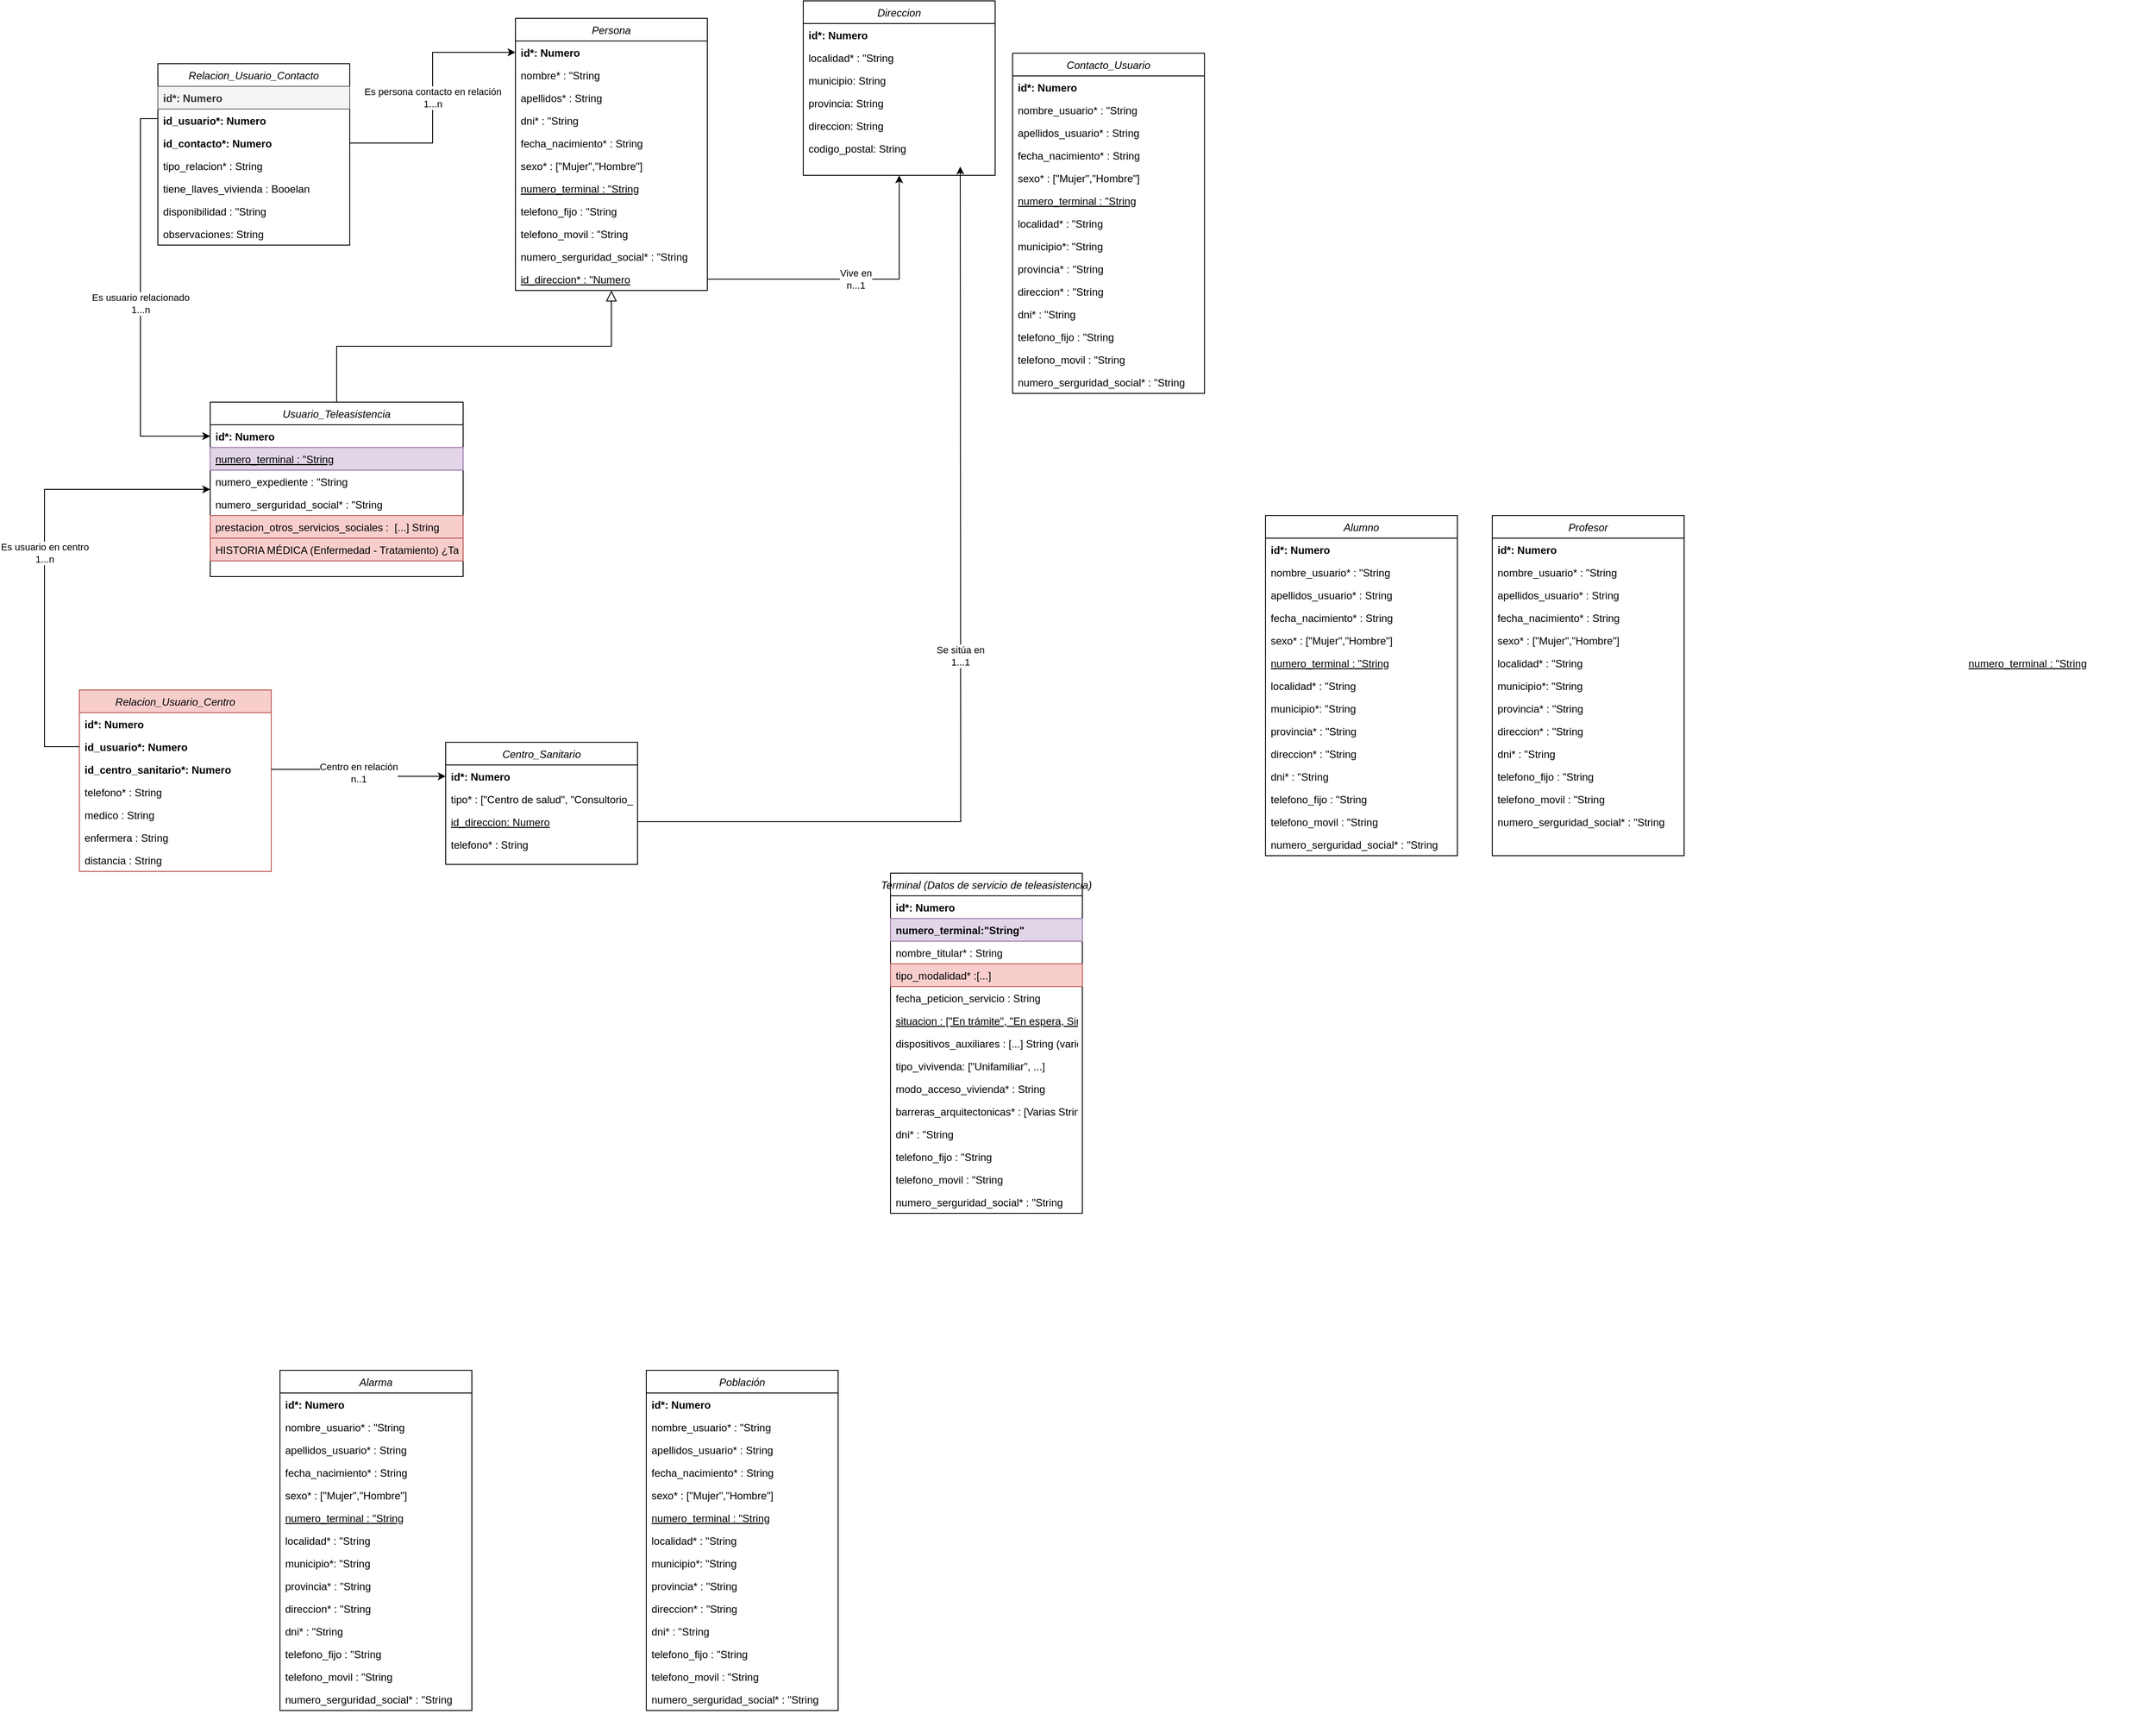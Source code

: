 <mxfile version="14.6.3" type="device"><diagram id="C5RBs43oDa-KdzZeNtuy" name="Page-1"><mxGraphModel dx="1732" dy="1697" grid="1" gridSize="10" guides="1" tooltips="1" connect="1" arrows="1" fold="1" page="1" pageScale="1" pageWidth="827" pageHeight="1169" math="0" shadow="0"><root><mxCell id="WIyWlLk6GJQsqaUBKTNV-0"/><mxCell id="WIyWlLk6GJQsqaUBKTNV-1" parent="WIyWlLk6GJQsqaUBKTNV-0"/><mxCell id="zkfFHV4jXpPFQw0GAbJ--0" value="Usuario_Teleasistencia" style="swimlane;fontStyle=2;align=center;verticalAlign=top;childLayout=stackLayout;horizontal=1;startSize=26;horizontalStack=0;resizeParent=1;resizeLast=0;collapsible=1;marginBottom=0;rounded=0;shadow=0;strokeWidth=1;" parent="WIyWlLk6GJQsqaUBKTNV-1" vertex="1"><mxGeometry x="-230" y="-30" width="290" height="200" as="geometry"><mxRectangle x="230" y="140" width="160" height="26" as="alternateBounds"/></mxGeometry></mxCell><mxCell id="zkfFHV4jXpPFQw0GAbJ--1" value="id*: Numero" style="text;align=left;verticalAlign=top;spacingLeft=4;spacingRight=4;overflow=hidden;rotatable=0;points=[[0,0.5],[1,0.5]];portConstraint=eastwest;fontStyle=1" parent="zkfFHV4jXpPFQw0GAbJ--0" vertex="1"><mxGeometry y="26" width="290" height="26" as="geometry"/></mxCell><mxCell id="zkfFHV4jXpPFQw0GAbJ--2" value="numero_terminal : &quot;String" style="text;align=left;verticalAlign=top;spacingLeft=4;spacingRight=4;overflow=hidden;rotatable=0;points=[[0,0.5],[1,0.5]];portConstraint=eastwest;rounded=0;shadow=0;html=0;fontStyle=4;fillColor=#e1d5e7;strokeColor=#9673a6;" parent="zkfFHV4jXpPFQw0GAbJ--0" vertex="1"><mxGeometry y="52" width="290" height="26" as="geometry"/></mxCell><mxCell id="w9NXL_Kr5AfnPYbFfDVl-65" value="numero_expediente : &quot;String" style="text;align=left;verticalAlign=top;spacingLeft=4;spacingRight=4;overflow=hidden;rotatable=0;points=[[0,0.5],[1,0.5]];portConstraint=eastwest;rounded=0;shadow=0;html=0;fontStyle=0" vertex="1" parent="zkfFHV4jXpPFQw0GAbJ--0"><mxGeometry y="78" width="290" height="26" as="geometry"/></mxCell><mxCell id="wmbbKqerhc1qddX_fGbu-15" value="numero_serguridad_social* : &quot;String" style="text;align=left;verticalAlign=top;spacingLeft=4;spacingRight=4;overflow=hidden;rotatable=0;points=[[0,0.5],[1,0.5]];portConstraint=eastwest;" parent="zkfFHV4jXpPFQw0GAbJ--0" vertex="1"><mxGeometry y="104" width="290" height="26" as="geometry"/></mxCell><mxCell id="w9NXL_Kr5AfnPYbFfDVl-83" value="prestacion_otros_servicios_sociales :  [...] String" style="text;align=left;verticalAlign=top;spacingLeft=4;spacingRight=4;overflow=hidden;rotatable=0;points=[[0,0.5],[1,0.5]];portConstraint=eastwest;fillColor=#f8cecc;strokeColor=#b85450;" vertex="1" parent="zkfFHV4jXpPFQw0GAbJ--0"><mxGeometry y="130" width="290" height="26" as="geometry"/></mxCell><mxCell id="w9NXL_Kr5AfnPYbFfDVl-84" value="HISTORIA MÉDICA (Enfermedad - Tratamiento) ¿Tabla nueva? ¿Símplemente un campo?" style="text;align=left;verticalAlign=top;spacingLeft=4;spacingRight=4;overflow=hidden;rotatable=0;points=[[0,0.5],[1,0.5]];portConstraint=eastwest;fillColor=#f8cecc;strokeColor=#b85450;" vertex="1" parent="zkfFHV4jXpPFQw0GAbJ--0"><mxGeometry y="156" width="290" height="26" as="geometry"/></mxCell><mxCell id="w9NXL_Kr5AfnPYbFfDVl-0" value="Alumno" style="swimlane;fontStyle=2;align=center;verticalAlign=top;childLayout=stackLayout;horizontal=1;startSize=26;horizontalStack=0;resizeParent=1;resizeLast=0;collapsible=1;marginBottom=0;rounded=0;shadow=0;strokeWidth=1;" vertex="1" parent="WIyWlLk6GJQsqaUBKTNV-1"><mxGeometry x="980" y="100" width="220" height="390" as="geometry"><mxRectangle x="230" y="140" width="160" height="26" as="alternateBounds"/></mxGeometry></mxCell><mxCell id="w9NXL_Kr5AfnPYbFfDVl-1" value="id*: Numero" style="text;align=left;verticalAlign=top;spacingLeft=4;spacingRight=4;overflow=hidden;rotatable=0;points=[[0,0.5],[1,0.5]];portConstraint=eastwest;fontStyle=1" vertex="1" parent="w9NXL_Kr5AfnPYbFfDVl-0"><mxGeometry y="26" width="220" height="26" as="geometry"/></mxCell><mxCell id="w9NXL_Kr5AfnPYbFfDVl-2" value="nombre_usuario* : &quot;String" style="text;align=left;verticalAlign=top;spacingLeft=4;spacingRight=4;overflow=hidden;rotatable=0;points=[[0,0.5],[1,0.5]];portConstraint=eastwest;" vertex="1" parent="w9NXL_Kr5AfnPYbFfDVl-0"><mxGeometry y="52" width="220" height="26" as="geometry"/></mxCell><mxCell id="w9NXL_Kr5AfnPYbFfDVl-3" value="apellidos_usuario* : String" style="text;align=left;verticalAlign=top;spacingLeft=4;spacingRight=4;overflow=hidden;rotatable=0;points=[[0,0.5],[1,0.5]];portConstraint=eastwest;" vertex="1" parent="w9NXL_Kr5AfnPYbFfDVl-0"><mxGeometry y="78" width="220" height="26" as="geometry"/></mxCell><mxCell id="w9NXL_Kr5AfnPYbFfDVl-4" value="fecha_nacimiento* : String" style="text;align=left;verticalAlign=top;spacingLeft=4;spacingRight=4;overflow=hidden;rotatable=0;points=[[0,0.5],[1,0.5]];portConstraint=eastwest;" vertex="1" parent="w9NXL_Kr5AfnPYbFfDVl-0"><mxGeometry y="104" width="220" height="26" as="geometry"/></mxCell><mxCell id="w9NXL_Kr5AfnPYbFfDVl-5" value="sexo* : [&quot;Mujer&quot;,&quot;Hombre&quot;]" style="text;align=left;verticalAlign=top;spacingLeft=4;spacingRight=4;overflow=hidden;rotatable=0;points=[[0,0.5],[1,0.5]];portConstraint=eastwest;" vertex="1" parent="w9NXL_Kr5AfnPYbFfDVl-0"><mxGeometry y="130" width="220" height="26" as="geometry"/></mxCell><mxCell id="w9NXL_Kr5AfnPYbFfDVl-6" value="numero_terminal : &quot;String" style="text;align=left;verticalAlign=top;spacingLeft=4;spacingRight=4;overflow=hidden;rotatable=0;points=[[0,0.5],[1,0.5]];portConstraint=eastwest;rounded=0;shadow=0;html=0;fontStyle=4" vertex="1" parent="w9NXL_Kr5AfnPYbFfDVl-0"><mxGeometry y="156" width="220" height="26" as="geometry"/></mxCell><mxCell id="w9NXL_Kr5AfnPYbFfDVl-7" value="localidad* : &quot;String" style="text;align=left;verticalAlign=top;spacingLeft=4;spacingRight=4;overflow=hidden;rotatable=0;points=[[0,0.5],[1,0.5]];portConstraint=eastwest;rounded=0;shadow=0;html=0;" vertex="1" parent="w9NXL_Kr5AfnPYbFfDVl-0"><mxGeometry y="182" width="220" height="26" as="geometry"/></mxCell><mxCell id="w9NXL_Kr5AfnPYbFfDVl-8" value="municipio*: &quot;String" style="text;align=left;verticalAlign=top;spacingLeft=4;spacingRight=4;overflow=hidden;rotatable=0;points=[[0,0.5],[1,0.5]];portConstraint=eastwest;" vertex="1" parent="w9NXL_Kr5AfnPYbFfDVl-0"><mxGeometry y="208" width="220" height="26" as="geometry"/></mxCell><mxCell id="w9NXL_Kr5AfnPYbFfDVl-9" value="provincia* : &quot;String" style="text;align=left;verticalAlign=top;spacingLeft=4;spacingRight=4;overflow=hidden;rotatable=0;points=[[0,0.5],[1,0.5]];portConstraint=eastwest;rounded=0;shadow=0;html=0;" vertex="1" parent="w9NXL_Kr5AfnPYbFfDVl-0"><mxGeometry y="234" width="220" height="26" as="geometry"/></mxCell><mxCell id="w9NXL_Kr5AfnPYbFfDVl-10" value="direccion* : &quot;String" style="text;align=left;verticalAlign=top;spacingLeft=4;spacingRight=4;overflow=hidden;rotatable=0;points=[[0,0.5],[1,0.5]];portConstraint=eastwest;" vertex="1" parent="w9NXL_Kr5AfnPYbFfDVl-0"><mxGeometry y="260" width="220" height="26" as="geometry"/></mxCell><mxCell id="w9NXL_Kr5AfnPYbFfDVl-11" value="dni* : &quot;String" style="text;align=left;verticalAlign=top;spacingLeft=4;spacingRight=4;overflow=hidden;rotatable=0;points=[[0,0.5],[1,0.5]];portConstraint=eastwest;" vertex="1" parent="w9NXL_Kr5AfnPYbFfDVl-0"><mxGeometry y="286" width="220" height="26" as="geometry"/></mxCell><mxCell id="w9NXL_Kr5AfnPYbFfDVl-12" value="telefono_fijo : &quot;String" style="text;align=left;verticalAlign=top;spacingLeft=4;spacingRight=4;overflow=hidden;rotatable=0;points=[[0,0.5],[1,0.5]];portConstraint=eastwest;rounded=0;shadow=0;html=0;" vertex="1" parent="w9NXL_Kr5AfnPYbFfDVl-0"><mxGeometry y="312" width="220" height="26" as="geometry"/></mxCell><mxCell id="w9NXL_Kr5AfnPYbFfDVl-13" value="telefono_movil : &quot;String" style="text;align=left;verticalAlign=top;spacingLeft=4;spacingRight=4;overflow=hidden;rotatable=0;points=[[0,0.5],[1,0.5]];portConstraint=eastwest;" vertex="1" parent="w9NXL_Kr5AfnPYbFfDVl-0"><mxGeometry y="338" width="220" height="26" as="geometry"/></mxCell><mxCell id="w9NXL_Kr5AfnPYbFfDVl-14" value="numero_serguridad_social* : &quot;String" style="text;align=left;verticalAlign=top;spacingLeft=4;spacingRight=4;overflow=hidden;rotatable=0;points=[[0,0.5],[1,0.5]];portConstraint=eastwest;" vertex="1" parent="w9NXL_Kr5AfnPYbFfDVl-0"><mxGeometry y="364" width="220" height="26" as="geometry"/></mxCell><mxCell id="w9NXL_Kr5AfnPYbFfDVl-19" value="Profesor" style="swimlane;fontStyle=2;align=center;verticalAlign=top;childLayout=stackLayout;horizontal=1;startSize=26;horizontalStack=0;resizeParent=1;resizeLast=0;collapsible=1;marginBottom=0;rounded=0;shadow=0;strokeWidth=1;" vertex="1" parent="WIyWlLk6GJQsqaUBKTNV-1"><mxGeometry x="1240" y="100" width="220" height="390" as="geometry"><mxRectangle x="230" y="140" width="160" height="26" as="alternateBounds"/></mxGeometry></mxCell><mxCell id="w9NXL_Kr5AfnPYbFfDVl-20" value="id*: Numero" style="text;align=left;verticalAlign=top;spacingLeft=4;spacingRight=4;overflow=hidden;rotatable=0;points=[[0,0.5],[1,0.5]];portConstraint=eastwest;fontStyle=1" vertex="1" parent="w9NXL_Kr5AfnPYbFfDVl-19"><mxGeometry y="26" width="220" height="26" as="geometry"/></mxCell><mxCell id="w9NXL_Kr5AfnPYbFfDVl-21" value="nombre_usuario* : &quot;String" style="text;align=left;verticalAlign=top;spacingLeft=4;spacingRight=4;overflow=hidden;rotatable=0;points=[[0,0.5],[1,0.5]];portConstraint=eastwest;" vertex="1" parent="w9NXL_Kr5AfnPYbFfDVl-19"><mxGeometry y="52" width="220" height="26" as="geometry"/></mxCell><mxCell id="w9NXL_Kr5AfnPYbFfDVl-22" value="apellidos_usuario* : String" style="text;align=left;verticalAlign=top;spacingLeft=4;spacingRight=4;overflow=hidden;rotatable=0;points=[[0,0.5],[1,0.5]];portConstraint=eastwest;" vertex="1" parent="w9NXL_Kr5AfnPYbFfDVl-19"><mxGeometry y="78" width="220" height="26" as="geometry"/></mxCell><mxCell id="w9NXL_Kr5AfnPYbFfDVl-23" value="fecha_nacimiento* : String" style="text;align=left;verticalAlign=top;spacingLeft=4;spacingRight=4;overflow=hidden;rotatable=0;points=[[0,0.5],[1,0.5]];portConstraint=eastwest;" vertex="1" parent="w9NXL_Kr5AfnPYbFfDVl-19"><mxGeometry y="104" width="220" height="26" as="geometry"/></mxCell><mxCell id="w9NXL_Kr5AfnPYbFfDVl-24" value="sexo* : [&quot;Mujer&quot;,&quot;Hombre&quot;]" style="text;align=left;verticalAlign=top;spacingLeft=4;spacingRight=4;overflow=hidden;rotatable=0;points=[[0,0.5],[1,0.5]];portConstraint=eastwest;" vertex="1" parent="w9NXL_Kr5AfnPYbFfDVl-19"><mxGeometry y="130" width="220" height="26" as="geometry"/></mxCell><mxCell id="w9NXL_Kr5AfnPYbFfDVl-26" value="localidad* : &quot;String" style="text;align=left;verticalAlign=top;spacingLeft=4;spacingRight=4;overflow=hidden;rotatable=0;points=[[0,0.5],[1,0.5]];portConstraint=eastwest;rounded=0;shadow=0;html=0;" vertex="1" parent="w9NXL_Kr5AfnPYbFfDVl-19"><mxGeometry y="156" width="220" height="26" as="geometry"/></mxCell><mxCell id="w9NXL_Kr5AfnPYbFfDVl-27" value="municipio*: &quot;String" style="text;align=left;verticalAlign=top;spacingLeft=4;spacingRight=4;overflow=hidden;rotatable=0;points=[[0,0.5],[1,0.5]];portConstraint=eastwest;" vertex="1" parent="w9NXL_Kr5AfnPYbFfDVl-19"><mxGeometry y="182" width="220" height="26" as="geometry"/></mxCell><mxCell id="w9NXL_Kr5AfnPYbFfDVl-28" value="provincia* : &quot;String" style="text;align=left;verticalAlign=top;spacingLeft=4;spacingRight=4;overflow=hidden;rotatable=0;points=[[0,0.5],[1,0.5]];portConstraint=eastwest;rounded=0;shadow=0;html=0;" vertex="1" parent="w9NXL_Kr5AfnPYbFfDVl-19"><mxGeometry y="208" width="220" height="26" as="geometry"/></mxCell><mxCell id="w9NXL_Kr5AfnPYbFfDVl-29" value="direccion* : &quot;String" style="text;align=left;verticalAlign=top;spacingLeft=4;spacingRight=4;overflow=hidden;rotatable=0;points=[[0,0.5],[1,0.5]];portConstraint=eastwest;" vertex="1" parent="w9NXL_Kr5AfnPYbFfDVl-19"><mxGeometry y="234" width="220" height="26" as="geometry"/></mxCell><mxCell id="w9NXL_Kr5AfnPYbFfDVl-30" value="dni* : &quot;String" style="text;align=left;verticalAlign=top;spacingLeft=4;spacingRight=4;overflow=hidden;rotatable=0;points=[[0,0.5],[1,0.5]];portConstraint=eastwest;" vertex="1" parent="w9NXL_Kr5AfnPYbFfDVl-19"><mxGeometry y="260" width="220" height="26" as="geometry"/></mxCell><mxCell id="w9NXL_Kr5AfnPYbFfDVl-31" value="telefono_fijo : &quot;String" style="text;align=left;verticalAlign=top;spacingLeft=4;spacingRight=4;overflow=hidden;rotatable=0;points=[[0,0.5],[1,0.5]];portConstraint=eastwest;rounded=0;shadow=0;html=0;" vertex="1" parent="w9NXL_Kr5AfnPYbFfDVl-19"><mxGeometry y="286" width="220" height="26" as="geometry"/></mxCell><mxCell id="w9NXL_Kr5AfnPYbFfDVl-32" value="telefono_movil : &quot;String" style="text;align=left;verticalAlign=top;spacingLeft=4;spacingRight=4;overflow=hidden;rotatable=0;points=[[0,0.5],[1,0.5]];portConstraint=eastwest;" vertex="1" parent="w9NXL_Kr5AfnPYbFfDVl-19"><mxGeometry y="312" width="220" height="26" as="geometry"/></mxCell><mxCell id="w9NXL_Kr5AfnPYbFfDVl-33" value="numero_serguridad_social* : &quot;String" style="text;align=left;verticalAlign=top;spacingLeft=4;spacingRight=4;overflow=hidden;rotatable=0;points=[[0,0.5],[1,0.5]];portConstraint=eastwest;" vertex="1" parent="w9NXL_Kr5AfnPYbFfDVl-19"><mxGeometry y="338" width="220" height="26" as="geometry"/></mxCell><mxCell id="w9NXL_Kr5AfnPYbFfDVl-34" value="Población" style="swimlane;fontStyle=2;align=center;verticalAlign=top;childLayout=stackLayout;horizontal=1;startSize=26;horizontalStack=0;resizeParent=1;resizeLast=0;collapsible=1;marginBottom=0;rounded=0;shadow=0;strokeWidth=1;" vertex="1" parent="WIyWlLk6GJQsqaUBKTNV-1"><mxGeometry x="270" y="1080" width="220" height="390" as="geometry"><mxRectangle x="230" y="140" width="160" height="26" as="alternateBounds"/></mxGeometry></mxCell><mxCell id="w9NXL_Kr5AfnPYbFfDVl-35" value="id*: Numero" style="text;align=left;verticalAlign=top;spacingLeft=4;spacingRight=4;overflow=hidden;rotatable=0;points=[[0,0.5],[1,0.5]];portConstraint=eastwest;fontStyle=1" vertex="1" parent="w9NXL_Kr5AfnPYbFfDVl-34"><mxGeometry y="26" width="220" height="26" as="geometry"/></mxCell><mxCell id="w9NXL_Kr5AfnPYbFfDVl-36" value="nombre_usuario* : &quot;String" style="text;align=left;verticalAlign=top;spacingLeft=4;spacingRight=4;overflow=hidden;rotatable=0;points=[[0,0.5],[1,0.5]];portConstraint=eastwest;" vertex="1" parent="w9NXL_Kr5AfnPYbFfDVl-34"><mxGeometry y="52" width="220" height="26" as="geometry"/></mxCell><mxCell id="w9NXL_Kr5AfnPYbFfDVl-37" value="apellidos_usuario* : String" style="text;align=left;verticalAlign=top;spacingLeft=4;spacingRight=4;overflow=hidden;rotatable=0;points=[[0,0.5],[1,0.5]];portConstraint=eastwest;" vertex="1" parent="w9NXL_Kr5AfnPYbFfDVl-34"><mxGeometry y="78" width="220" height="26" as="geometry"/></mxCell><mxCell id="w9NXL_Kr5AfnPYbFfDVl-38" value="fecha_nacimiento* : String" style="text;align=left;verticalAlign=top;spacingLeft=4;spacingRight=4;overflow=hidden;rotatable=0;points=[[0,0.5],[1,0.5]];portConstraint=eastwest;" vertex="1" parent="w9NXL_Kr5AfnPYbFfDVl-34"><mxGeometry y="104" width="220" height="26" as="geometry"/></mxCell><mxCell id="w9NXL_Kr5AfnPYbFfDVl-39" value="sexo* : [&quot;Mujer&quot;,&quot;Hombre&quot;]" style="text;align=left;verticalAlign=top;spacingLeft=4;spacingRight=4;overflow=hidden;rotatable=0;points=[[0,0.5],[1,0.5]];portConstraint=eastwest;" vertex="1" parent="w9NXL_Kr5AfnPYbFfDVl-34"><mxGeometry y="130" width="220" height="26" as="geometry"/></mxCell><mxCell id="w9NXL_Kr5AfnPYbFfDVl-40" value="numero_terminal : &quot;String" style="text;align=left;verticalAlign=top;spacingLeft=4;spacingRight=4;overflow=hidden;rotatable=0;points=[[0,0.5],[1,0.5]];portConstraint=eastwest;rounded=0;shadow=0;html=0;fontStyle=4" vertex="1" parent="w9NXL_Kr5AfnPYbFfDVl-34"><mxGeometry y="156" width="220" height="26" as="geometry"/></mxCell><mxCell id="w9NXL_Kr5AfnPYbFfDVl-41" value="localidad* : &quot;String" style="text;align=left;verticalAlign=top;spacingLeft=4;spacingRight=4;overflow=hidden;rotatable=0;points=[[0,0.5],[1,0.5]];portConstraint=eastwest;rounded=0;shadow=0;html=0;" vertex="1" parent="w9NXL_Kr5AfnPYbFfDVl-34"><mxGeometry y="182" width="220" height="26" as="geometry"/></mxCell><mxCell id="w9NXL_Kr5AfnPYbFfDVl-42" value="municipio*: &quot;String" style="text;align=left;verticalAlign=top;spacingLeft=4;spacingRight=4;overflow=hidden;rotatable=0;points=[[0,0.5],[1,0.5]];portConstraint=eastwest;" vertex="1" parent="w9NXL_Kr5AfnPYbFfDVl-34"><mxGeometry y="208" width="220" height="26" as="geometry"/></mxCell><mxCell id="w9NXL_Kr5AfnPYbFfDVl-43" value="provincia* : &quot;String" style="text;align=left;verticalAlign=top;spacingLeft=4;spacingRight=4;overflow=hidden;rotatable=0;points=[[0,0.5],[1,0.5]];portConstraint=eastwest;rounded=0;shadow=0;html=0;" vertex="1" parent="w9NXL_Kr5AfnPYbFfDVl-34"><mxGeometry y="234" width="220" height="26" as="geometry"/></mxCell><mxCell id="w9NXL_Kr5AfnPYbFfDVl-44" value="direccion* : &quot;String" style="text;align=left;verticalAlign=top;spacingLeft=4;spacingRight=4;overflow=hidden;rotatable=0;points=[[0,0.5],[1,0.5]];portConstraint=eastwest;" vertex="1" parent="w9NXL_Kr5AfnPYbFfDVl-34"><mxGeometry y="260" width="220" height="26" as="geometry"/></mxCell><mxCell id="w9NXL_Kr5AfnPYbFfDVl-45" value="dni* : &quot;String" style="text;align=left;verticalAlign=top;spacingLeft=4;spacingRight=4;overflow=hidden;rotatable=0;points=[[0,0.5],[1,0.5]];portConstraint=eastwest;" vertex="1" parent="w9NXL_Kr5AfnPYbFfDVl-34"><mxGeometry y="286" width="220" height="26" as="geometry"/></mxCell><mxCell id="w9NXL_Kr5AfnPYbFfDVl-46" value="telefono_fijo : &quot;String" style="text;align=left;verticalAlign=top;spacingLeft=4;spacingRight=4;overflow=hidden;rotatable=0;points=[[0,0.5],[1,0.5]];portConstraint=eastwest;rounded=0;shadow=0;html=0;" vertex="1" parent="w9NXL_Kr5AfnPYbFfDVl-34"><mxGeometry y="312" width="220" height="26" as="geometry"/></mxCell><mxCell id="w9NXL_Kr5AfnPYbFfDVl-47" value="telefono_movil : &quot;String" style="text;align=left;verticalAlign=top;spacingLeft=4;spacingRight=4;overflow=hidden;rotatable=0;points=[[0,0.5],[1,0.5]];portConstraint=eastwest;" vertex="1" parent="w9NXL_Kr5AfnPYbFfDVl-34"><mxGeometry y="338" width="220" height="26" as="geometry"/></mxCell><mxCell id="w9NXL_Kr5AfnPYbFfDVl-48" value="numero_serguridad_social* : &quot;String" style="text;align=left;verticalAlign=top;spacingLeft=4;spacingRight=4;overflow=hidden;rotatable=0;points=[[0,0.5],[1,0.5]];portConstraint=eastwest;" vertex="1" parent="w9NXL_Kr5AfnPYbFfDVl-34"><mxGeometry y="364" width="220" height="26" as="geometry"/></mxCell><mxCell id="w9NXL_Kr5AfnPYbFfDVl-49" value="Alarma" style="swimlane;fontStyle=2;align=center;verticalAlign=top;childLayout=stackLayout;horizontal=1;startSize=26;horizontalStack=0;resizeParent=1;resizeLast=0;collapsible=1;marginBottom=0;rounded=0;shadow=0;strokeWidth=1;" vertex="1" parent="WIyWlLk6GJQsqaUBKTNV-1"><mxGeometry x="-150" y="1080" width="220" height="390" as="geometry"><mxRectangle x="230" y="140" width="160" height="26" as="alternateBounds"/></mxGeometry></mxCell><mxCell id="w9NXL_Kr5AfnPYbFfDVl-50" value="id*: Numero" style="text;align=left;verticalAlign=top;spacingLeft=4;spacingRight=4;overflow=hidden;rotatable=0;points=[[0,0.5],[1,0.5]];portConstraint=eastwest;fontStyle=1" vertex="1" parent="w9NXL_Kr5AfnPYbFfDVl-49"><mxGeometry y="26" width="220" height="26" as="geometry"/></mxCell><mxCell id="w9NXL_Kr5AfnPYbFfDVl-51" value="nombre_usuario* : &quot;String" style="text;align=left;verticalAlign=top;spacingLeft=4;spacingRight=4;overflow=hidden;rotatable=0;points=[[0,0.5],[1,0.5]];portConstraint=eastwest;" vertex="1" parent="w9NXL_Kr5AfnPYbFfDVl-49"><mxGeometry y="52" width="220" height="26" as="geometry"/></mxCell><mxCell id="w9NXL_Kr5AfnPYbFfDVl-52" value="apellidos_usuario* : String" style="text;align=left;verticalAlign=top;spacingLeft=4;spacingRight=4;overflow=hidden;rotatable=0;points=[[0,0.5],[1,0.5]];portConstraint=eastwest;" vertex="1" parent="w9NXL_Kr5AfnPYbFfDVl-49"><mxGeometry y="78" width="220" height="26" as="geometry"/></mxCell><mxCell id="w9NXL_Kr5AfnPYbFfDVl-53" value="fecha_nacimiento* : String" style="text;align=left;verticalAlign=top;spacingLeft=4;spacingRight=4;overflow=hidden;rotatable=0;points=[[0,0.5],[1,0.5]];portConstraint=eastwest;" vertex="1" parent="w9NXL_Kr5AfnPYbFfDVl-49"><mxGeometry y="104" width="220" height="26" as="geometry"/></mxCell><mxCell id="w9NXL_Kr5AfnPYbFfDVl-54" value="sexo* : [&quot;Mujer&quot;,&quot;Hombre&quot;]" style="text;align=left;verticalAlign=top;spacingLeft=4;spacingRight=4;overflow=hidden;rotatable=0;points=[[0,0.5],[1,0.5]];portConstraint=eastwest;" vertex="1" parent="w9NXL_Kr5AfnPYbFfDVl-49"><mxGeometry y="130" width="220" height="26" as="geometry"/></mxCell><mxCell id="w9NXL_Kr5AfnPYbFfDVl-55" value="numero_terminal : &quot;String" style="text;align=left;verticalAlign=top;spacingLeft=4;spacingRight=4;overflow=hidden;rotatable=0;points=[[0,0.5],[1,0.5]];portConstraint=eastwest;rounded=0;shadow=0;html=0;fontStyle=4" vertex="1" parent="w9NXL_Kr5AfnPYbFfDVl-49"><mxGeometry y="156" width="220" height="26" as="geometry"/></mxCell><mxCell id="w9NXL_Kr5AfnPYbFfDVl-56" value="localidad* : &quot;String" style="text;align=left;verticalAlign=top;spacingLeft=4;spacingRight=4;overflow=hidden;rotatable=0;points=[[0,0.5],[1,0.5]];portConstraint=eastwest;rounded=0;shadow=0;html=0;" vertex="1" parent="w9NXL_Kr5AfnPYbFfDVl-49"><mxGeometry y="182" width="220" height="26" as="geometry"/></mxCell><mxCell id="w9NXL_Kr5AfnPYbFfDVl-57" value="municipio*: &quot;String" style="text;align=left;verticalAlign=top;spacingLeft=4;spacingRight=4;overflow=hidden;rotatable=0;points=[[0,0.5],[1,0.5]];portConstraint=eastwest;" vertex="1" parent="w9NXL_Kr5AfnPYbFfDVl-49"><mxGeometry y="208" width="220" height="26" as="geometry"/></mxCell><mxCell id="w9NXL_Kr5AfnPYbFfDVl-58" value="provincia* : &quot;String" style="text;align=left;verticalAlign=top;spacingLeft=4;spacingRight=4;overflow=hidden;rotatable=0;points=[[0,0.5],[1,0.5]];portConstraint=eastwest;rounded=0;shadow=0;html=0;" vertex="1" parent="w9NXL_Kr5AfnPYbFfDVl-49"><mxGeometry y="234" width="220" height="26" as="geometry"/></mxCell><mxCell id="w9NXL_Kr5AfnPYbFfDVl-59" value="direccion* : &quot;String" style="text;align=left;verticalAlign=top;spacingLeft=4;spacingRight=4;overflow=hidden;rotatable=0;points=[[0,0.5],[1,0.5]];portConstraint=eastwest;" vertex="1" parent="w9NXL_Kr5AfnPYbFfDVl-49"><mxGeometry y="260" width="220" height="26" as="geometry"/></mxCell><mxCell id="w9NXL_Kr5AfnPYbFfDVl-60" value="dni* : &quot;String" style="text;align=left;verticalAlign=top;spacingLeft=4;spacingRight=4;overflow=hidden;rotatable=0;points=[[0,0.5],[1,0.5]];portConstraint=eastwest;" vertex="1" parent="w9NXL_Kr5AfnPYbFfDVl-49"><mxGeometry y="286" width="220" height="26" as="geometry"/></mxCell><mxCell id="w9NXL_Kr5AfnPYbFfDVl-61" value="telefono_fijo : &quot;String" style="text;align=left;verticalAlign=top;spacingLeft=4;spacingRight=4;overflow=hidden;rotatable=0;points=[[0,0.5],[1,0.5]];portConstraint=eastwest;rounded=0;shadow=0;html=0;" vertex="1" parent="w9NXL_Kr5AfnPYbFfDVl-49"><mxGeometry y="312" width="220" height="26" as="geometry"/></mxCell><mxCell id="w9NXL_Kr5AfnPYbFfDVl-62" value="telefono_movil : &quot;String" style="text;align=left;verticalAlign=top;spacingLeft=4;spacingRight=4;overflow=hidden;rotatable=0;points=[[0,0.5],[1,0.5]];portConstraint=eastwest;" vertex="1" parent="w9NXL_Kr5AfnPYbFfDVl-49"><mxGeometry y="338" width="220" height="26" as="geometry"/></mxCell><mxCell id="w9NXL_Kr5AfnPYbFfDVl-63" value="numero_serguridad_social* : &quot;String" style="text;align=left;verticalAlign=top;spacingLeft=4;spacingRight=4;overflow=hidden;rotatable=0;points=[[0,0.5],[1,0.5]];portConstraint=eastwest;" vertex="1" parent="w9NXL_Kr5AfnPYbFfDVl-49"><mxGeometry y="364" width="220" height="26" as="geometry"/></mxCell><mxCell id="w9NXL_Kr5AfnPYbFfDVl-25" value="numero_terminal : &quot;String" style="text;align=left;verticalAlign=top;spacingLeft=4;spacingRight=4;overflow=hidden;rotatable=0;points=[[0,0.5],[1,0.5]];portConstraint=eastwest;rounded=0;shadow=0;html=0;fontStyle=4" vertex="1" parent="WIyWlLk6GJQsqaUBKTNV-1"><mxGeometry x="1780" y="256" width="220" height="26" as="geometry"/></mxCell><mxCell id="w9NXL_Kr5AfnPYbFfDVl-66" value="Terminal (Datos de servicio de teleasistencia)" style="swimlane;fontStyle=2;align=center;verticalAlign=top;childLayout=stackLayout;horizontal=1;startSize=26;horizontalStack=0;resizeParent=1;resizeLast=0;collapsible=1;marginBottom=0;rounded=0;shadow=0;strokeWidth=1;" vertex="1" parent="WIyWlLk6GJQsqaUBKTNV-1"><mxGeometry x="550" y="510" width="220" height="390" as="geometry"><mxRectangle x="230" y="140" width="160" height="26" as="alternateBounds"/></mxGeometry></mxCell><mxCell id="w9NXL_Kr5AfnPYbFfDVl-67" value="id*: Numero" style="text;align=left;verticalAlign=top;spacingLeft=4;spacingRight=4;overflow=hidden;rotatable=0;points=[[0,0.5],[1,0.5]];portConstraint=eastwest;fontStyle=1" vertex="1" parent="w9NXL_Kr5AfnPYbFfDVl-66"><mxGeometry y="26" width="220" height="26" as="geometry"/></mxCell><mxCell id="w9NXL_Kr5AfnPYbFfDVl-68" value="numero_terminal:&quot;String&quot;" style="text;align=left;verticalAlign=top;spacingLeft=4;spacingRight=4;overflow=hidden;rotatable=0;points=[[0,0.5],[1,0.5]];portConstraint=eastwest;fontStyle=1;fillColor=#e1d5e7;strokeColor=#9673a6;" vertex="1" parent="w9NXL_Kr5AfnPYbFfDVl-66"><mxGeometry y="52" width="220" height="26" as="geometry"/></mxCell><mxCell id="w9NXL_Kr5AfnPYbFfDVl-69" value="nombre_titular* : String" style="text;align=left;verticalAlign=top;spacingLeft=4;spacingRight=4;overflow=hidden;rotatable=0;points=[[0,0.5],[1,0.5]];portConstraint=eastwest;" vertex="1" parent="w9NXL_Kr5AfnPYbFfDVl-66"><mxGeometry y="78" width="220" height="26" as="geometry"/></mxCell><mxCell id="w9NXL_Kr5AfnPYbFfDVl-70" value="tipo_modalidad* :[...]" style="text;align=left;verticalAlign=top;spacingLeft=4;spacingRight=4;overflow=hidden;rotatable=0;points=[[0,0.5],[1,0.5]];portConstraint=eastwest;fillColor=#f8cecc;strokeColor=#b85450;" vertex="1" parent="w9NXL_Kr5AfnPYbFfDVl-66"><mxGeometry y="104" width="220" height="26" as="geometry"/></mxCell><mxCell id="w9NXL_Kr5AfnPYbFfDVl-71" value="fecha_peticion_servicio : String" style="text;align=left;verticalAlign=top;spacingLeft=4;spacingRight=4;overflow=hidden;rotatable=0;points=[[0,0.5],[1,0.5]];portConstraint=eastwest;" vertex="1" parent="w9NXL_Kr5AfnPYbFfDVl-66"><mxGeometry y="130" width="220" height="26" as="geometry"/></mxCell><mxCell id="w9NXL_Kr5AfnPYbFfDVl-72" value="situacion : [&quot;En trámite&quot;, &quot;En espera, Sin actividad&quot; , &quot;Activo desde una fecha&quot;, &quot;Baja temporal desde ficha&quot;, &quot;Ausencia&quot;, &quot;Otros&quot;]]" style="text;align=left;verticalAlign=top;spacingLeft=4;spacingRight=4;overflow=hidden;rotatable=0;points=[[0,0.5],[1,0.5]];portConstraint=eastwest;rounded=0;shadow=0;html=0;fontStyle=4" vertex="1" parent="w9NXL_Kr5AfnPYbFfDVl-66"><mxGeometry y="156" width="220" height="26" as="geometry"/></mxCell><mxCell id="w9NXL_Kr5AfnPYbFfDVl-73" value="dispositivos_auxiliares : [...] String (varios)&#xA;" style="text;align=left;verticalAlign=top;spacingLeft=4;spacingRight=4;overflow=hidden;rotatable=0;points=[[0,0.5],[1,0.5]];portConstraint=eastwest;rounded=0;shadow=0;html=0;" vertex="1" parent="w9NXL_Kr5AfnPYbFfDVl-66"><mxGeometry y="182" width="220" height="26" as="geometry"/></mxCell><mxCell id="w9NXL_Kr5AfnPYbFfDVl-74" value="tipo_vivivenda: [&quot;Unifamiliar&quot;, ...]" style="text;align=left;verticalAlign=top;spacingLeft=4;spacingRight=4;overflow=hidden;rotatable=0;points=[[0,0.5],[1,0.5]];portConstraint=eastwest;" vertex="1" parent="w9NXL_Kr5AfnPYbFfDVl-66"><mxGeometry y="208" width="220" height="26" as="geometry"/></mxCell><mxCell id="w9NXL_Kr5AfnPYbFfDVl-75" value="modo_acceso_vivienda* : String" style="text;align=left;verticalAlign=top;spacingLeft=4;spacingRight=4;overflow=hidden;rotatable=0;points=[[0,0.5],[1,0.5]];portConstraint=eastwest;rounded=0;shadow=0;html=0;" vertex="1" parent="w9NXL_Kr5AfnPYbFfDVl-66"><mxGeometry y="234" width="220" height="26" as="geometry"/></mxCell><mxCell id="w9NXL_Kr5AfnPYbFfDVl-76" value="barreras_arquitectonicas* : [Varias String]" style="text;align=left;verticalAlign=top;spacingLeft=4;spacingRight=4;overflow=hidden;rotatable=0;points=[[0,0.5],[1,0.5]];portConstraint=eastwest;" vertex="1" parent="w9NXL_Kr5AfnPYbFfDVl-66"><mxGeometry y="260" width="220" height="26" as="geometry"/></mxCell><mxCell id="w9NXL_Kr5AfnPYbFfDVl-77" value="dni* : &quot;String" style="text;align=left;verticalAlign=top;spacingLeft=4;spacingRight=4;overflow=hidden;rotatable=0;points=[[0,0.5],[1,0.5]];portConstraint=eastwest;" vertex="1" parent="w9NXL_Kr5AfnPYbFfDVl-66"><mxGeometry y="286" width="220" height="26" as="geometry"/></mxCell><mxCell id="w9NXL_Kr5AfnPYbFfDVl-78" value="telefono_fijo : &quot;String" style="text;align=left;verticalAlign=top;spacingLeft=4;spacingRight=4;overflow=hidden;rotatable=0;points=[[0,0.5],[1,0.5]];portConstraint=eastwest;rounded=0;shadow=0;html=0;" vertex="1" parent="w9NXL_Kr5AfnPYbFfDVl-66"><mxGeometry y="312" width="220" height="26" as="geometry"/></mxCell><mxCell id="w9NXL_Kr5AfnPYbFfDVl-79" value="telefono_movil : &quot;String" style="text;align=left;verticalAlign=top;spacingLeft=4;spacingRight=4;overflow=hidden;rotatable=0;points=[[0,0.5],[1,0.5]];portConstraint=eastwest;" vertex="1" parent="w9NXL_Kr5AfnPYbFfDVl-66"><mxGeometry y="338" width="220" height="26" as="geometry"/></mxCell><mxCell id="w9NXL_Kr5AfnPYbFfDVl-80" value="numero_serguridad_social* : &quot;String" style="text;align=left;verticalAlign=top;spacingLeft=4;spacingRight=4;overflow=hidden;rotatable=0;points=[[0,0.5],[1,0.5]];portConstraint=eastwest;" vertex="1" parent="w9NXL_Kr5AfnPYbFfDVl-66"><mxGeometry y="364" width="220" height="26" as="geometry"/></mxCell><mxCell id="w9NXL_Kr5AfnPYbFfDVl-85" value="Contacto_Usuario" style="swimlane;fontStyle=2;align=center;verticalAlign=top;childLayout=stackLayout;horizontal=1;startSize=26;horizontalStack=0;resizeParent=1;resizeLast=0;collapsible=1;marginBottom=0;rounded=0;shadow=0;strokeWidth=1;" vertex="1" parent="WIyWlLk6GJQsqaUBKTNV-1"><mxGeometry x="690" y="-430" width="220" height="390" as="geometry"><mxRectangle x="230" y="140" width="160" height="26" as="alternateBounds"/></mxGeometry></mxCell><mxCell id="w9NXL_Kr5AfnPYbFfDVl-86" value="id*: Numero" style="text;align=left;verticalAlign=top;spacingLeft=4;spacingRight=4;overflow=hidden;rotatable=0;points=[[0,0.5],[1,0.5]];portConstraint=eastwest;fontStyle=1" vertex="1" parent="w9NXL_Kr5AfnPYbFfDVl-85"><mxGeometry y="26" width="220" height="26" as="geometry"/></mxCell><mxCell id="w9NXL_Kr5AfnPYbFfDVl-87" value="nombre_usuario* : &quot;String" style="text;align=left;verticalAlign=top;spacingLeft=4;spacingRight=4;overflow=hidden;rotatable=0;points=[[0,0.5],[1,0.5]];portConstraint=eastwest;" vertex="1" parent="w9NXL_Kr5AfnPYbFfDVl-85"><mxGeometry y="52" width="220" height="26" as="geometry"/></mxCell><mxCell id="w9NXL_Kr5AfnPYbFfDVl-88" value="apellidos_usuario* : String" style="text;align=left;verticalAlign=top;spacingLeft=4;spacingRight=4;overflow=hidden;rotatable=0;points=[[0,0.5],[1,0.5]];portConstraint=eastwest;" vertex="1" parent="w9NXL_Kr5AfnPYbFfDVl-85"><mxGeometry y="78" width="220" height="26" as="geometry"/></mxCell><mxCell id="w9NXL_Kr5AfnPYbFfDVl-89" value="fecha_nacimiento* : String" style="text;align=left;verticalAlign=top;spacingLeft=4;spacingRight=4;overflow=hidden;rotatable=0;points=[[0,0.5],[1,0.5]];portConstraint=eastwest;" vertex="1" parent="w9NXL_Kr5AfnPYbFfDVl-85"><mxGeometry y="104" width="220" height="26" as="geometry"/></mxCell><mxCell id="w9NXL_Kr5AfnPYbFfDVl-90" value="sexo* : [&quot;Mujer&quot;,&quot;Hombre&quot;]" style="text;align=left;verticalAlign=top;spacingLeft=4;spacingRight=4;overflow=hidden;rotatable=0;points=[[0,0.5],[1,0.5]];portConstraint=eastwest;" vertex="1" parent="w9NXL_Kr5AfnPYbFfDVl-85"><mxGeometry y="130" width="220" height="26" as="geometry"/></mxCell><mxCell id="w9NXL_Kr5AfnPYbFfDVl-91" value="numero_terminal : &quot;String" style="text;align=left;verticalAlign=top;spacingLeft=4;spacingRight=4;overflow=hidden;rotatable=0;points=[[0,0.5],[1,0.5]];portConstraint=eastwest;rounded=0;shadow=0;html=0;fontStyle=4" vertex="1" parent="w9NXL_Kr5AfnPYbFfDVl-85"><mxGeometry y="156" width="220" height="26" as="geometry"/></mxCell><mxCell id="w9NXL_Kr5AfnPYbFfDVl-92" value="localidad* : &quot;String" style="text;align=left;verticalAlign=top;spacingLeft=4;spacingRight=4;overflow=hidden;rotatable=0;points=[[0,0.5],[1,0.5]];portConstraint=eastwest;rounded=0;shadow=0;html=0;" vertex="1" parent="w9NXL_Kr5AfnPYbFfDVl-85"><mxGeometry y="182" width="220" height="26" as="geometry"/></mxCell><mxCell id="w9NXL_Kr5AfnPYbFfDVl-93" value="municipio*: &quot;String" style="text;align=left;verticalAlign=top;spacingLeft=4;spacingRight=4;overflow=hidden;rotatable=0;points=[[0,0.5],[1,0.5]];portConstraint=eastwest;" vertex="1" parent="w9NXL_Kr5AfnPYbFfDVl-85"><mxGeometry y="208" width="220" height="26" as="geometry"/></mxCell><mxCell id="w9NXL_Kr5AfnPYbFfDVl-94" value="provincia* : &quot;String" style="text;align=left;verticalAlign=top;spacingLeft=4;spacingRight=4;overflow=hidden;rotatable=0;points=[[0,0.5],[1,0.5]];portConstraint=eastwest;rounded=0;shadow=0;html=0;" vertex="1" parent="w9NXL_Kr5AfnPYbFfDVl-85"><mxGeometry y="234" width="220" height="26" as="geometry"/></mxCell><mxCell id="w9NXL_Kr5AfnPYbFfDVl-95" value="direccion* : &quot;String" style="text;align=left;verticalAlign=top;spacingLeft=4;spacingRight=4;overflow=hidden;rotatable=0;points=[[0,0.5],[1,0.5]];portConstraint=eastwest;" vertex="1" parent="w9NXL_Kr5AfnPYbFfDVl-85"><mxGeometry y="260" width="220" height="26" as="geometry"/></mxCell><mxCell id="w9NXL_Kr5AfnPYbFfDVl-96" value="dni* : &quot;String" style="text;align=left;verticalAlign=top;spacingLeft=4;spacingRight=4;overflow=hidden;rotatable=0;points=[[0,0.5],[1,0.5]];portConstraint=eastwest;" vertex="1" parent="w9NXL_Kr5AfnPYbFfDVl-85"><mxGeometry y="286" width="220" height="26" as="geometry"/></mxCell><mxCell id="w9NXL_Kr5AfnPYbFfDVl-97" value="telefono_fijo : &quot;String" style="text;align=left;verticalAlign=top;spacingLeft=4;spacingRight=4;overflow=hidden;rotatable=0;points=[[0,0.5],[1,0.5]];portConstraint=eastwest;rounded=0;shadow=0;html=0;" vertex="1" parent="w9NXL_Kr5AfnPYbFfDVl-85"><mxGeometry y="312" width="220" height="26" as="geometry"/></mxCell><mxCell id="w9NXL_Kr5AfnPYbFfDVl-98" value="telefono_movil : &quot;String" style="text;align=left;verticalAlign=top;spacingLeft=4;spacingRight=4;overflow=hidden;rotatable=0;points=[[0,0.5],[1,0.5]];portConstraint=eastwest;" vertex="1" parent="w9NXL_Kr5AfnPYbFfDVl-85"><mxGeometry y="338" width="220" height="26" as="geometry"/></mxCell><mxCell id="w9NXL_Kr5AfnPYbFfDVl-99" value="numero_serguridad_social* : &quot;String" style="text;align=left;verticalAlign=top;spacingLeft=4;spacingRight=4;overflow=hidden;rotatable=0;points=[[0,0.5],[1,0.5]];portConstraint=eastwest;" vertex="1" parent="w9NXL_Kr5AfnPYbFfDVl-85"><mxGeometry y="364" width="220" height="26" as="geometry"/></mxCell><mxCell id="w9NXL_Kr5AfnPYbFfDVl-100" value="Persona" style="swimlane;fontStyle=2;align=center;verticalAlign=top;childLayout=stackLayout;horizontal=1;startSize=26;horizontalStack=0;resizeParent=1;resizeLast=0;collapsible=1;marginBottom=0;rounded=0;shadow=0;strokeWidth=1;" vertex="1" parent="WIyWlLk6GJQsqaUBKTNV-1"><mxGeometry x="120" y="-470" width="220" height="312" as="geometry"><mxRectangle x="230" y="140" width="160" height="26" as="alternateBounds"/></mxGeometry></mxCell><mxCell id="w9NXL_Kr5AfnPYbFfDVl-101" value="id*: Numero" style="text;align=left;verticalAlign=top;spacingLeft=4;spacingRight=4;overflow=hidden;rotatable=0;points=[[0,0.5],[1,0.5]];portConstraint=eastwest;fontStyle=1" vertex="1" parent="w9NXL_Kr5AfnPYbFfDVl-100"><mxGeometry y="26" width="220" height="26" as="geometry"/></mxCell><mxCell id="w9NXL_Kr5AfnPYbFfDVl-102" value="nombre* : &quot;String" style="text;align=left;verticalAlign=top;spacingLeft=4;spacingRight=4;overflow=hidden;rotatable=0;points=[[0,0.5],[1,0.5]];portConstraint=eastwest;" vertex="1" parent="w9NXL_Kr5AfnPYbFfDVl-100"><mxGeometry y="52" width="220" height="26" as="geometry"/></mxCell><mxCell id="w9NXL_Kr5AfnPYbFfDVl-103" value="apellidos* : String" style="text;align=left;verticalAlign=top;spacingLeft=4;spacingRight=4;overflow=hidden;rotatable=0;points=[[0,0.5],[1,0.5]];portConstraint=eastwest;" vertex="1" parent="w9NXL_Kr5AfnPYbFfDVl-100"><mxGeometry y="78" width="220" height="26" as="geometry"/></mxCell><mxCell id="w9NXL_Kr5AfnPYbFfDVl-111" value="dni* : &quot;String" style="text;align=left;verticalAlign=top;spacingLeft=4;spacingRight=4;overflow=hidden;rotatable=0;points=[[0,0.5],[1,0.5]];portConstraint=eastwest;" vertex="1" parent="w9NXL_Kr5AfnPYbFfDVl-100"><mxGeometry y="104" width="220" height="26" as="geometry"/></mxCell><mxCell id="w9NXL_Kr5AfnPYbFfDVl-104" value="fecha_nacimiento* : String" style="text;align=left;verticalAlign=top;spacingLeft=4;spacingRight=4;overflow=hidden;rotatable=0;points=[[0,0.5],[1,0.5]];portConstraint=eastwest;" vertex="1" parent="w9NXL_Kr5AfnPYbFfDVl-100"><mxGeometry y="130" width="220" height="26" as="geometry"/></mxCell><mxCell id="w9NXL_Kr5AfnPYbFfDVl-105" value="sexo* : [&quot;Mujer&quot;,&quot;Hombre&quot;]" style="text;align=left;verticalAlign=top;spacingLeft=4;spacingRight=4;overflow=hidden;rotatable=0;points=[[0,0.5],[1,0.5]];portConstraint=eastwest;" vertex="1" parent="w9NXL_Kr5AfnPYbFfDVl-100"><mxGeometry y="156" width="220" height="26" as="geometry"/></mxCell><mxCell id="w9NXL_Kr5AfnPYbFfDVl-106" value="numero_terminal : &quot;String" style="text;align=left;verticalAlign=top;spacingLeft=4;spacingRight=4;overflow=hidden;rotatable=0;points=[[0,0.5],[1,0.5]];portConstraint=eastwest;rounded=0;shadow=0;html=0;fontStyle=4" vertex="1" parent="w9NXL_Kr5AfnPYbFfDVl-100"><mxGeometry y="182" width="220" height="26" as="geometry"/></mxCell><mxCell id="w9NXL_Kr5AfnPYbFfDVl-112" value="telefono_fijo : &quot;String" style="text;align=left;verticalAlign=top;spacingLeft=4;spacingRight=4;overflow=hidden;rotatable=0;points=[[0,0.5],[1,0.5]];portConstraint=eastwest;rounded=0;shadow=0;html=0;" vertex="1" parent="w9NXL_Kr5AfnPYbFfDVl-100"><mxGeometry y="208" width="220" height="26" as="geometry"/></mxCell><mxCell id="w9NXL_Kr5AfnPYbFfDVl-113" value="telefono_movil : &quot;String" style="text;align=left;verticalAlign=top;spacingLeft=4;spacingRight=4;overflow=hidden;rotatable=0;points=[[0,0.5],[1,0.5]];portConstraint=eastwest;" vertex="1" parent="w9NXL_Kr5AfnPYbFfDVl-100"><mxGeometry y="234" width="220" height="26" as="geometry"/></mxCell><mxCell id="w9NXL_Kr5AfnPYbFfDVl-114" value="numero_serguridad_social* : &quot;String" style="text;align=left;verticalAlign=top;spacingLeft=4;spacingRight=4;overflow=hidden;rotatable=0;points=[[0,0.5],[1,0.5]];portConstraint=eastwest;" vertex="1" parent="w9NXL_Kr5AfnPYbFfDVl-100"><mxGeometry y="260" width="220" height="26" as="geometry"/></mxCell><mxCell id="w9NXL_Kr5AfnPYbFfDVl-157" value="id_direccion* : &quot;Numero" style="text;align=left;verticalAlign=top;spacingLeft=4;spacingRight=4;overflow=hidden;rotatable=0;points=[[0,0.5],[1,0.5]];portConstraint=eastwest;fontStyle=4" vertex="1" parent="w9NXL_Kr5AfnPYbFfDVl-100"><mxGeometry y="286" width="220" height="26" as="geometry"/></mxCell><mxCell id="w9NXL_Kr5AfnPYbFfDVl-115" value="Direccion" style="swimlane;fontStyle=2;align=center;verticalAlign=top;childLayout=stackLayout;horizontal=1;startSize=26;horizontalStack=0;resizeParent=1;resizeLast=0;collapsible=1;marginBottom=0;rounded=0;shadow=0;strokeWidth=1;" vertex="1" parent="WIyWlLk6GJQsqaUBKTNV-1"><mxGeometry x="450" y="-490" width="220" height="200" as="geometry"><mxRectangle x="230" y="140" width="160" height="26" as="alternateBounds"/></mxGeometry></mxCell><mxCell id="w9NXL_Kr5AfnPYbFfDVl-116" value="id*: Numero" style="text;align=left;verticalAlign=top;spacingLeft=4;spacingRight=4;overflow=hidden;rotatable=0;points=[[0,0.5],[1,0.5]];portConstraint=eastwest;fontStyle=1" vertex="1" parent="w9NXL_Kr5AfnPYbFfDVl-115"><mxGeometry y="26" width="220" height="26" as="geometry"/></mxCell><mxCell id="w9NXL_Kr5AfnPYbFfDVl-117" value="localidad* : &quot;String" style="text;align=left;verticalAlign=top;spacingLeft=4;spacingRight=4;overflow=hidden;rotatable=0;points=[[0,0.5],[1,0.5]];portConstraint=eastwest;" vertex="1" parent="w9NXL_Kr5AfnPYbFfDVl-115"><mxGeometry y="52" width="220" height="26" as="geometry"/></mxCell><mxCell id="w9NXL_Kr5AfnPYbFfDVl-118" value="municipio: String" style="text;align=left;verticalAlign=top;spacingLeft=4;spacingRight=4;overflow=hidden;rotatable=0;points=[[0,0.5],[1,0.5]];portConstraint=eastwest;" vertex="1" parent="w9NXL_Kr5AfnPYbFfDVl-115"><mxGeometry y="78" width="220" height="26" as="geometry"/></mxCell><mxCell id="w9NXL_Kr5AfnPYbFfDVl-119" value="provincia: String" style="text;align=left;verticalAlign=top;spacingLeft=4;spacingRight=4;overflow=hidden;rotatable=0;points=[[0,0.5],[1,0.5]];portConstraint=eastwest;" vertex="1" parent="w9NXL_Kr5AfnPYbFfDVl-115"><mxGeometry y="104" width="220" height="26" as="geometry"/></mxCell><mxCell id="w9NXL_Kr5AfnPYbFfDVl-120" value="direccion: String" style="text;align=left;verticalAlign=top;spacingLeft=4;spacingRight=4;overflow=hidden;rotatable=0;points=[[0,0.5],[1,0.5]];portConstraint=eastwest;" vertex="1" parent="w9NXL_Kr5AfnPYbFfDVl-115"><mxGeometry y="130" width="220" height="26" as="geometry"/></mxCell><mxCell id="w9NXL_Kr5AfnPYbFfDVl-121" value="codigo_postal: String" style="text;align=left;verticalAlign=top;spacingLeft=4;spacingRight=4;overflow=hidden;rotatable=0;points=[[0,0.5],[1,0.5]];portConstraint=eastwest;" vertex="1" parent="w9NXL_Kr5AfnPYbFfDVl-115"><mxGeometry y="156" width="220" height="26" as="geometry"/></mxCell><mxCell id="w9NXL_Kr5AfnPYbFfDVl-144" value="Vive en&lt;br&gt;n...1" style="edgeStyle=orthogonalEdgeStyle;rounded=0;orthogonalLoop=1;jettySize=auto;html=1;" edge="1" parent="WIyWlLk6GJQsqaUBKTNV-1" source="w9NXL_Kr5AfnPYbFfDVl-157" target="w9NXL_Kr5AfnPYbFfDVl-115"><mxGeometry relative="1" as="geometry"/></mxCell><mxCell id="w9NXL_Kr5AfnPYbFfDVl-145" value="" style="endArrow=block;endSize=10;endFill=0;shadow=0;strokeWidth=1;rounded=0;edgeStyle=elbowEdgeStyle;elbow=vertical;entryX=0.5;entryY=1;entryDx=0;entryDy=0;exitX=0.5;exitY=0;exitDx=0;exitDy=0;" edge="1" parent="WIyWlLk6GJQsqaUBKTNV-1" source="zkfFHV4jXpPFQw0GAbJ--0" target="w9NXL_Kr5AfnPYbFfDVl-100"><mxGeometry width="160" relative="1" as="geometry"><mxPoint x="340" y="-40" as="sourcePoint"/><mxPoint x="230" y="-142" as="targetPoint"/><Array as="points"/></mxGeometry></mxCell><mxCell id="w9NXL_Kr5AfnPYbFfDVl-148" value="Relacion_Usuario_Contacto" style="swimlane;fontStyle=2;align=center;verticalAlign=top;childLayout=stackLayout;horizontal=1;startSize=26;horizontalStack=0;resizeParent=1;resizeLast=0;collapsible=1;marginBottom=0;rounded=0;shadow=0;strokeWidth=1;" vertex="1" parent="WIyWlLk6GJQsqaUBKTNV-1"><mxGeometry x="-290" y="-418" width="220" height="208" as="geometry"><mxRectangle x="230" y="140" width="160" height="26" as="alternateBounds"/></mxGeometry></mxCell><mxCell id="w9NXL_Kr5AfnPYbFfDVl-149" value="id*: Numero" style="text;align=left;verticalAlign=top;spacingLeft=4;spacingRight=4;overflow=hidden;rotatable=0;points=[[0,0.5],[1,0.5]];portConstraint=eastwest;fontStyle=1;fillColor=#f5f5f5;strokeColor=#666666;fontColor=#333333;" vertex="1" parent="w9NXL_Kr5AfnPYbFfDVl-148"><mxGeometry y="26" width="220" height="26" as="geometry"/></mxCell><mxCell id="w9NXL_Kr5AfnPYbFfDVl-154" value="id_usuario*: Numero" style="text;align=left;verticalAlign=top;spacingLeft=4;spacingRight=4;overflow=hidden;rotatable=0;points=[[0,0.5],[1,0.5]];portConstraint=eastwest;fontStyle=1" vertex="1" parent="w9NXL_Kr5AfnPYbFfDVl-148"><mxGeometry y="52" width="220" height="26" as="geometry"/></mxCell><mxCell id="w9NXL_Kr5AfnPYbFfDVl-155" value="id_contacto*: Numero" style="text;align=left;verticalAlign=top;spacingLeft=4;spacingRight=4;overflow=hidden;rotatable=0;points=[[0,0.5],[1,0.5]];portConstraint=eastwest;fontStyle=1" vertex="1" parent="w9NXL_Kr5AfnPYbFfDVl-148"><mxGeometry y="78" width="220" height="26" as="geometry"/></mxCell><mxCell id="w9NXL_Kr5AfnPYbFfDVl-150" value="tipo_relacion* : String" style="text;align=left;verticalAlign=top;spacingLeft=4;spacingRight=4;overflow=hidden;rotatable=0;points=[[0,0.5],[1,0.5]];portConstraint=eastwest;" vertex="1" parent="w9NXL_Kr5AfnPYbFfDVl-148"><mxGeometry y="104" width="220" height="26" as="geometry"/></mxCell><mxCell id="w9NXL_Kr5AfnPYbFfDVl-151" value="tiene_llaves_vivienda : Booelan" style="text;align=left;verticalAlign=top;spacingLeft=4;spacingRight=4;overflow=hidden;rotatable=0;points=[[0,0.5],[1,0.5]];portConstraint=eastwest;" vertex="1" parent="w9NXL_Kr5AfnPYbFfDVl-148"><mxGeometry y="130" width="220" height="26" as="geometry"/></mxCell><mxCell id="w9NXL_Kr5AfnPYbFfDVl-152" value="disponibilidad : &quot;String" style="text;align=left;verticalAlign=top;spacingLeft=4;spacingRight=4;overflow=hidden;rotatable=0;points=[[0,0.5],[1,0.5]];portConstraint=eastwest;rounded=0;shadow=0;html=0;" vertex="1" parent="w9NXL_Kr5AfnPYbFfDVl-148"><mxGeometry y="156" width="220" height="26" as="geometry"/></mxCell><mxCell id="w9NXL_Kr5AfnPYbFfDVl-153" value="observaciones: String" style="text;align=left;verticalAlign=top;spacingLeft=4;spacingRight=4;overflow=hidden;rotatable=0;points=[[0,0.5],[1,0.5]];portConstraint=eastwest;" vertex="1" parent="w9NXL_Kr5AfnPYbFfDVl-148"><mxGeometry y="182" width="220" height="26" as="geometry"/></mxCell><mxCell id="w9NXL_Kr5AfnPYbFfDVl-158" value="Es usuario relacionado&lt;br&gt;1...n" style="edgeStyle=orthogonalEdgeStyle;rounded=0;orthogonalLoop=1;jettySize=auto;html=1;entryX=0;entryY=0.5;entryDx=0;entryDy=0;" edge="1" parent="WIyWlLk6GJQsqaUBKTNV-1" source="w9NXL_Kr5AfnPYbFfDVl-154" target="zkfFHV4jXpPFQw0GAbJ--1"><mxGeometry relative="1" as="geometry"><Array as="points"><mxPoint x="-310" y="-355"/><mxPoint x="-310" y="9"/></Array></mxGeometry></mxCell><mxCell id="w9NXL_Kr5AfnPYbFfDVl-160" value="Es persona contacto en relación&lt;br&gt;1...n" style="edgeStyle=orthogonalEdgeStyle;rounded=0;orthogonalLoop=1;jettySize=auto;html=1;" edge="1" parent="WIyWlLk6GJQsqaUBKTNV-1" source="w9NXL_Kr5AfnPYbFfDVl-155" target="w9NXL_Kr5AfnPYbFfDVl-101"><mxGeometry relative="1" as="geometry"/></mxCell><mxCell id="w9NXL_Kr5AfnPYbFfDVl-161" value="Centro_Sanitario" style="swimlane;fontStyle=2;align=center;verticalAlign=top;childLayout=stackLayout;horizontal=1;startSize=26;horizontalStack=0;resizeParent=1;resizeLast=0;collapsible=1;marginBottom=0;rounded=0;shadow=0;strokeWidth=1;" vertex="1" parent="WIyWlLk6GJQsqaUBKTNV-1"><mxGeometry x="40" y="360" width="220" height="140" as="geometry"><mxRectangle x="230" y="140" width="160" height="26" as="alternateBounds"/></mxGeometry></mxCell><mxCell id="w9NXL_Kr5AfnPYbFfDVl-162" value="id*: Numero" style="text;align=left;verticalAlign=top;spacingLeft=4;spacingRight=4;overflow=hidden;rotatable=0;points=[[0,0.5],[1,0.5]];portConstraint=eastwest;fontStyle=1" vertex="1" parent="w9NXL_Kr5AfnPYbFfDVl-161"><mxGeometry y="26" width="220" height="26" as="geometry"/></mxCell><mxCell id="w9NXL_Kr5AfnPYbFfDVl-163" value="tipo* : [&quot;Centro de salud&quot;, &quot;Consultorio_local&quot;, &quot;Hospital&quot;]]" style="text;align=left;verticalAlign=top;spacingLeft=4;spacingRight=4;overflow=hidden;rotatable=0;points=[[0,0.5],[1,0.5]];portConstraint=eastwest;" vertex="1" parent="w9NXL_Kr5AfnPYbFfDVl-161"><mxGeometry y="52" width="220" height="26" as="geometry"/></mxCell><mxCell id="w9NXL_Kr5AfnPYbFfDVl-164" value="id_direccion: Numero" style="text;align=left;verticalAlign=top;spacingLeft=4;spacingRight=4;overflow=hidden;rotatable=0;points=[[0,0.5],[1,0.5]];portConstraint=eastwest;fontStyle=4" vertex="1" parent="w9NXL_Kr5AfnPYbFfDVl-161"><mxGeometry y="78" width="220" height="26" as="geometry"/></mxCell><mxCell id="w9NXL_Kr5AfnPYbFfDVl-165" value="telefono* : String" style="text;align=left;verticalAlign=top;spacingLeft=4;spacingRight=4;overflow=hidden;rotatable=0;points=[[0,0.5],[1,0.5]];portConstraint=eastwest;" vertex="1" parent="w9NXL_Kr5AfnPYbFfDVl-161"><mxGeometry y="104" width="220" height="26" as="geometry"/></mxCell><mxCell id="w9NXL_Kr5AfnPYbFfDVl-176" value="Se sitúa en&lt;br&gt;1...1" style="edgeStyle=orthogonalEdgeStyle;rounded=0;orthogonalLoop=1;jettySize=auto;html=1;" edge="1" parent="WIyWlLk6GJQsqaUBKTNV-1" source="w9NXL_Kr5AfnPYbFfDVl-164"><mxGeometry relative="1" as="geometry"><mxPoint x="630" y="-300" as="targetPoint"/></mxGeometry></mxCell><mxCell id="w9NXL_Kr5AfnPYbFfDVl-192" value="Relacion_Usuario_Centro" style="swimlane;fontStyle=2;align=center;verticalAlign=top;childLayout=stackLayout;horizontal=1;startSize=26;horizontalStack=0;resizeParent=1;resizeLast=0;collapsible=1;marginBottom=0;rounded=0;shadow=0;strokeWidth=1;fillColor=#f8cecc;strokeColor=#b85450;" vertex="1" parent="WIyWlLk6GJQsqaUBKTNV-1"><mxGeometry x="-380" y="300" width="220" height="208" as="geometry"><mxRectangle x="230" y="140" width="160" height="26" as="alternateBounds"/></mxGeometry></mxCell><mxCell id="w9NXL_Kr5AfnPYbFfDVl-193" value="id*: Numero" style="text;align=left;verticalAlign=top;spacingLeft=4;spacingRight=4;overflow=hidden;rotatable=0;points=[[0,0.5],[1,0.5]];portConstraint=eastwest;fontStyle=1" vertex="1" parent="w9NXL_Kr5AfnPYbFfDVl-192"><mxGeometry y="26" width="220" height="26" as="geometry"/></mxCell><mxCell id="w9NXL_Kr5AfnPYbFfDVl-209" value="id_usuario*: Numero" style="text;align=left;verticalAlign=top;spacingLeft=4;spacingRight=4;overflow=hidden;rotatable=0;points=[[0,0.5],[1,0.5]];portConstraint=eastwest;fontStyle=1" vertex="1" parent="w9NXL_Kr5AfnPYbFfDVl-192"><mxGeometry y="52" width="220" height="26" as="geometry"/></mxCell><mxCell id="w9NXL_Kr5AfnPYbFfDVl-210" value="id_centro_sanitario*: Numero" style="text;align=left;verticalAlign=top;spacingLeft=4;spacingRight=4;overflow=hidden;rotatable=0;points=[[0,0.5],[1,0.5]];portConstraint=eastwest;fontStyle=1" vertex="1" parent="w9NXL_Kr5AfnPYbFfDVl-192"><mxGeometry y="78" width="220" height="26" as="geometry"/></mxCell><mxCell id="w9NXL_Kr5AfnPYbFfDVl-196" value="telefono* : String" style="text;align=left;verticalAlign=top;spacingLeft=4;spacingRight=4;overflow=hidden;rotatable=0;points=[[0,0.5],[1,0.5]];portConstraint=eastwest;" vertex="1" parent="w9NXL_Kr5AfnPYbFfDVl-192"><mxGeometry y="104" width="220" height="26" as="geometry"/></mxCell><mxCell id="w9NXL_Kr5AfnPYbFfDVl-206" value="medico : String" style="text;align=left;verticalAlign=top;spacingLeft=4;spacingRight=4;overflow=hidden;rotatable=0;points=[[0,0.5],[1,0.5]];portConstraint=eastwest;" vertex="1" parent="w9NXL_Kr5AfnPYbFfDVl-192"><mxGeometry y="130" width="220" height="26" as="geometry"/></mxCell><mxCell id="w9NXL_Kr5AfnPYbFfDVl-207" value="enfermera : String" style="text;align=left;verticalAlign=top;spacingLeft=4;spacingRight=4;overflow=hidden;rotatable=0;points=[[0,0.5],[1,0.5]];portConstraint=eastwest;" vertex="1" parent="w9NXL_Kr5AfnPYbFfDVl-192"><mxGeometry y="156" width="220" height="26" as="geometry"/></mxCell><mxCell id="w9NXL_Kr5AfnPYbFfDVl-208" value="distancia : String" style="text;align=left;verticalAlign=top;spacingLeft=4;spacingRight=4;overflow=hidden;rotatable=0;points=[[0,0.5],[1,0.5]];portConstraint=eastwest;" vertex="1" parent="w9NXL_Kr5AfnPYbFfDVl-192"><mxGeometry y="182" width="220" height="26" as="geometry"/></mxCell><mxCell id="w9NXL_Kr5AfnPYbFfDVl-211" value="Es usuario en centro&lt;br&gt;1...n" style="edgeStyle=orthogonalEdgeStyle;rounded=0;orthogonalLoop=1;jettySize=auto;html=1;" edge="1" parent="WIyWlLk6GJQsqaUBKTNV-1" source="w9NXL_Kr5AfnPYbFfDVl-209" target="zkfFHV4jXpPFQw0GAbJ--0"><mxGeometry relative="1" as="geometry"><Array as="points"><mxPoint x="-420" y="365"/><mxPoint x="-420" y="70"/></Array></mxGeometry></mxCell><mxCell id="w9NXL_Kr5AfnPYbFfDVl-212" value="Centro en relación&lt;br&gt;n..1" style="edgeStyle=orthogonalEdgeStyle;rounded=0;orthogonalLoop=1;jettySize=auto;html=1;" edge="1" parent="WIyWlLk6GJQsqaUBKTNV-1" source="w9NXL_Kr5AfnPYbFfDVl-210" target="w9NXL_Kr5AfnPYbFfDVl-162"><mxGeometry relative="1" as="geometry"/></mxCell></root></mxGraphModel></diagram></mxfile>